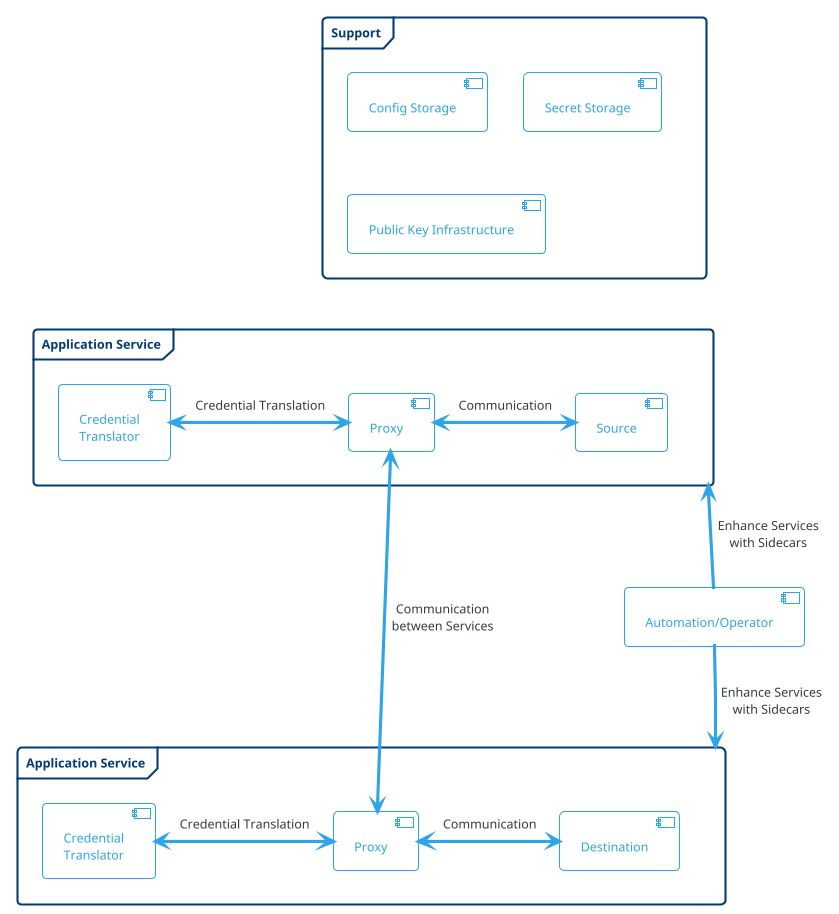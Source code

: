 @startuml
!theme cerulean-outline

component [Automation/Operator] as auto

frame "Support" as sup {
    component [Config Storage] as config
    component [Secret Storage] as secret
    component [Public Key Infrastructure] as pki
}

frame "Application Service" as app_a {
    component [Source] as src
    component [Proxy] as proxy_a
    component [Credential\nTranslator] as trans_a

    trans_a <-> proxy_a : Credential Translation
    proxy_a <-> src : Communication
}

frame "Application Service" as app_b {
    component [Destination] as dest
    component [Proxy] as proxy_b
    component [Credential\nTranslator] as trans_b

    trans_b <-> proxy_b : Credential Translation
    proxy_b <-> dest : Communication
}

sup -[hidden]--> app_a

auto -up-> app_a : Enhance Services\nwith Sidecars
auto -down-> app_b : Enhance Services\nwith Sidecars

proxy_a <--> proxy_b : Communication\nbetween Services

@enduml
